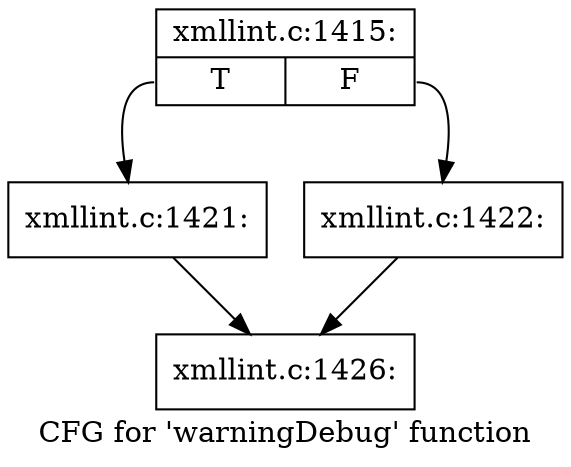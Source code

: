 digraph "CFG for 'warningDebug' function" {
	label="CFG for 'warningDebug' function";

	Node0x49e0820 [shape=record,label="{xmllint.c:1415:|{<s0>T|<s1>F}}"];
	Node0x49e0820:s0 -> Node0x49e2c90;
	Node0x49e0820:s1 -> Node0x49e2ce0;
	Node0x49e2c90 [shape=record,label="{xmllint.c:1421:}"];
	Node0x49e2c90 -> Node0x49e1850;
	Node0x49e2ce0 [shape=record,label="{xmllint.c:1422:}"];
	Node0x49e2ce0 -> Node0x49e1850;
	Node0x49e1850 [shape=record,label="{xmllint.c:1426:}"];
}
